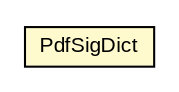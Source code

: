 #!/usr/local/bin/dot
#
# Class diagram 
# Generated by UMLGraph version R5_6-24-gf6e263 (http://www.umlgraph.org/)
#

digraph G {
	edge [fontname="arial",fontsize=10,labelfontname="arial",labelfontsize=10];
	node [fontname="arial",fontsize=10,shape=plaintext];
	nodesep=0.25;
	ranksep=0.5;
	// eu.europa.esig.dss.pdf.PdfSigDict
	c502799 [label=<<table title="eu.europa.esig.dss.pdf.PdfSigDict" border="0" cellborder="1" cellspacing="0" cellpadding="2" port="p" bgcolor="lemonChiffon" href="./PdfSigDict.html">
		<tr><td><table border="0" cellspacing="0" cellpadding="1">
<tr><td align="center" balign="center"> PdfSigDict </td></tr>
		</table></td></tr>
		</table>>, URL="./PdfSigDict.html", fontname="arial", fontcolor="black", fontsize=10.0];
}

